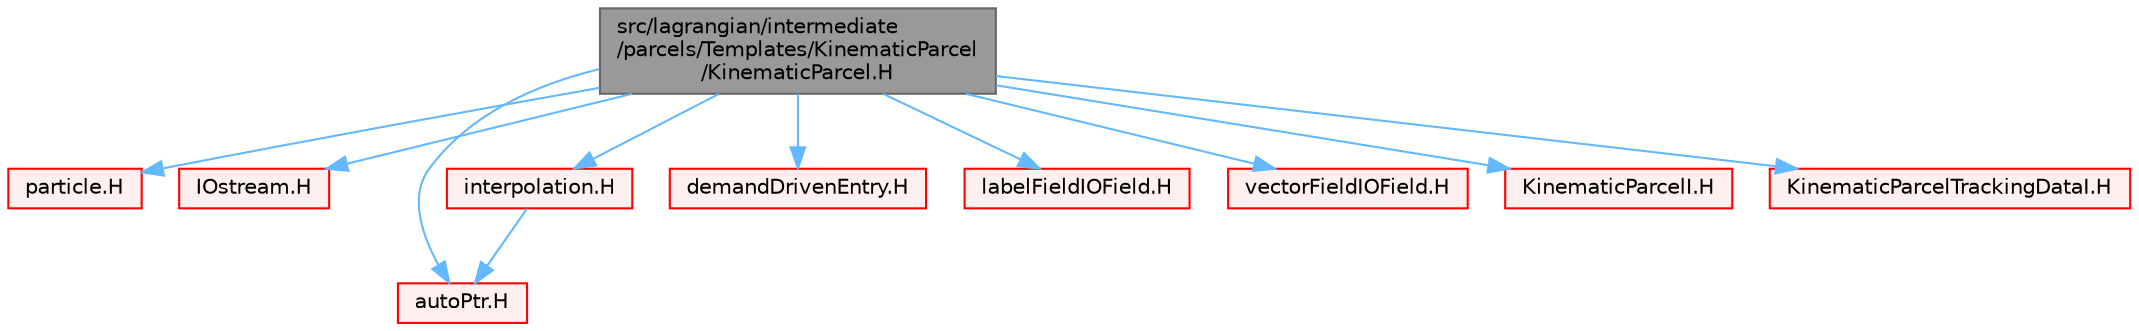 digraph "src/lagrangian/intermediate/parcels/Templates/KinematicParcel/KinematicParcel.H"
{
 // LATEX_PDF_SIZE
  bgcolor="transparent";
  edge [fontname=Helvetica,fontsize=10,labelfontname=Helvetica,labelfontsize=10];
  node [fontname=Helvetica,fontsize=10,shape=box,height=0.2,width=0.4];
  Node1 [id="Node000001",label="src/lagrangian/intermediate\l/parcels/Templates/KinematicParcel\l/KinematicParcel.H",height=0.2,width=0.4,color="gray40", fillcolor="grey60", style="filled", fontcolor="black",tooltip=" "];
  Node1 -> Node2 [id="edge1_Node000001_Node000002",color="steelblue1",style="solid",tooltip=" "];
  Node2 [id="Node000002",label="particle.H",height=0.2,width=0.4,color="red", fillcolor="#FFF0F0", style="filled",URL="$particle_8H.html",tooltip=" "];
  Node1 -> Node46 [id="edge2_Node000001_Node000046",color="steelblue1",style="solid",tooltip=" "];
  Node46 [id="Node000046",label="IOstream.H",height=0.2,width=0.4,color="red", fillcolor="#FFF0F0", style="filled",URL="$IOstream_8H.html",tooltip=" "];
  Node1 -> Node113 [id="edge3_Node000001_Node000113",color="steelblue1",style="solid",tooltip=" "];
  Node113 [id="Node000113",label="autoPtr.H",height=0.2,width=0.4,color="red", fillcolor="#FFF0F0", style="filled",URL="$autoPtr_8H.html",tooltip=" "];
  Node1 -> Node386 [id="edge4_Node000001_Node000386",color="steelblue1",style="solid",tooltip=" "];
  Node386 [id="Node000386",label="interpolation.H",height=0.2,width=0.4,color="red", fillcolor="#FFF0F0", style="filled",URL="$interpolation_8H.html",tooltip=" "];
  Node386 -> Node113 [id="edge5_Node000386_Node000113",color="steelblue1",style="solid",tooltip=" "];
  Node1 -> Node438 [id="edge6_Node000001_Node000438",color="steelblue1",style="solid",tooltip=" "];
  Node438 [id="Node000438",label="demandDrivenEntry.H",height=0.2,width=0.4,color="red", fillcolor="#FFF0F0", style="filled",URL="$demandDrivenEntry_8H.html",tooltip=" "];
  Node1 -> Node440 [id="edge7_Node000001_Node000440",color="steelblue1",style="solid",tooltip=" "];
  Node440 [id="Node000440",label="labelFieldIOField.H",height=0.2,width=0.4,color="red", fillcolor="#FFF0F0", style="filled",URL="$labelFieldIOField_8H.html",tooltip=" "];
  Node1 -> Node441 [id="edge8_Node000001_Node000441",color="steelblue1",style="solid",tooltip=" "];
  Node441 [id="Node000441",label="vectorFieldIOField.H",height=0.2,width=0.4,color="red", fillcolor="#FFF0F0", style="filled",URL="$vectorFieldIOField_8H.html",tooltip=" "];
  Node1 -> Node442 [id="edge9_Node000001_Node000442",color="steelblue1",style="solid",tooltip=" "];
  Node442 [id="Node000442",label="KinematicParcelI.H",height=0.2,width=0.4,color="red", fillcolor="#FFF0F0", style="filled",URL="$KinematicParcelI_8H.html",tooltip=" "];
  Node1 -> Node443 [id="edge10_Node000001_Node000443",color="steelblue1",style="solid",tooltip=" "];
  Node443 [id="Node000443",label="KinematicParcelTrackingDataI.H",height=0.2,width=0.4,color="red", fillcolor="#FFF0F0", style="filled",URL="$KinematicParcelTrackingDataI_8H.html",tooltip=" "];
}

